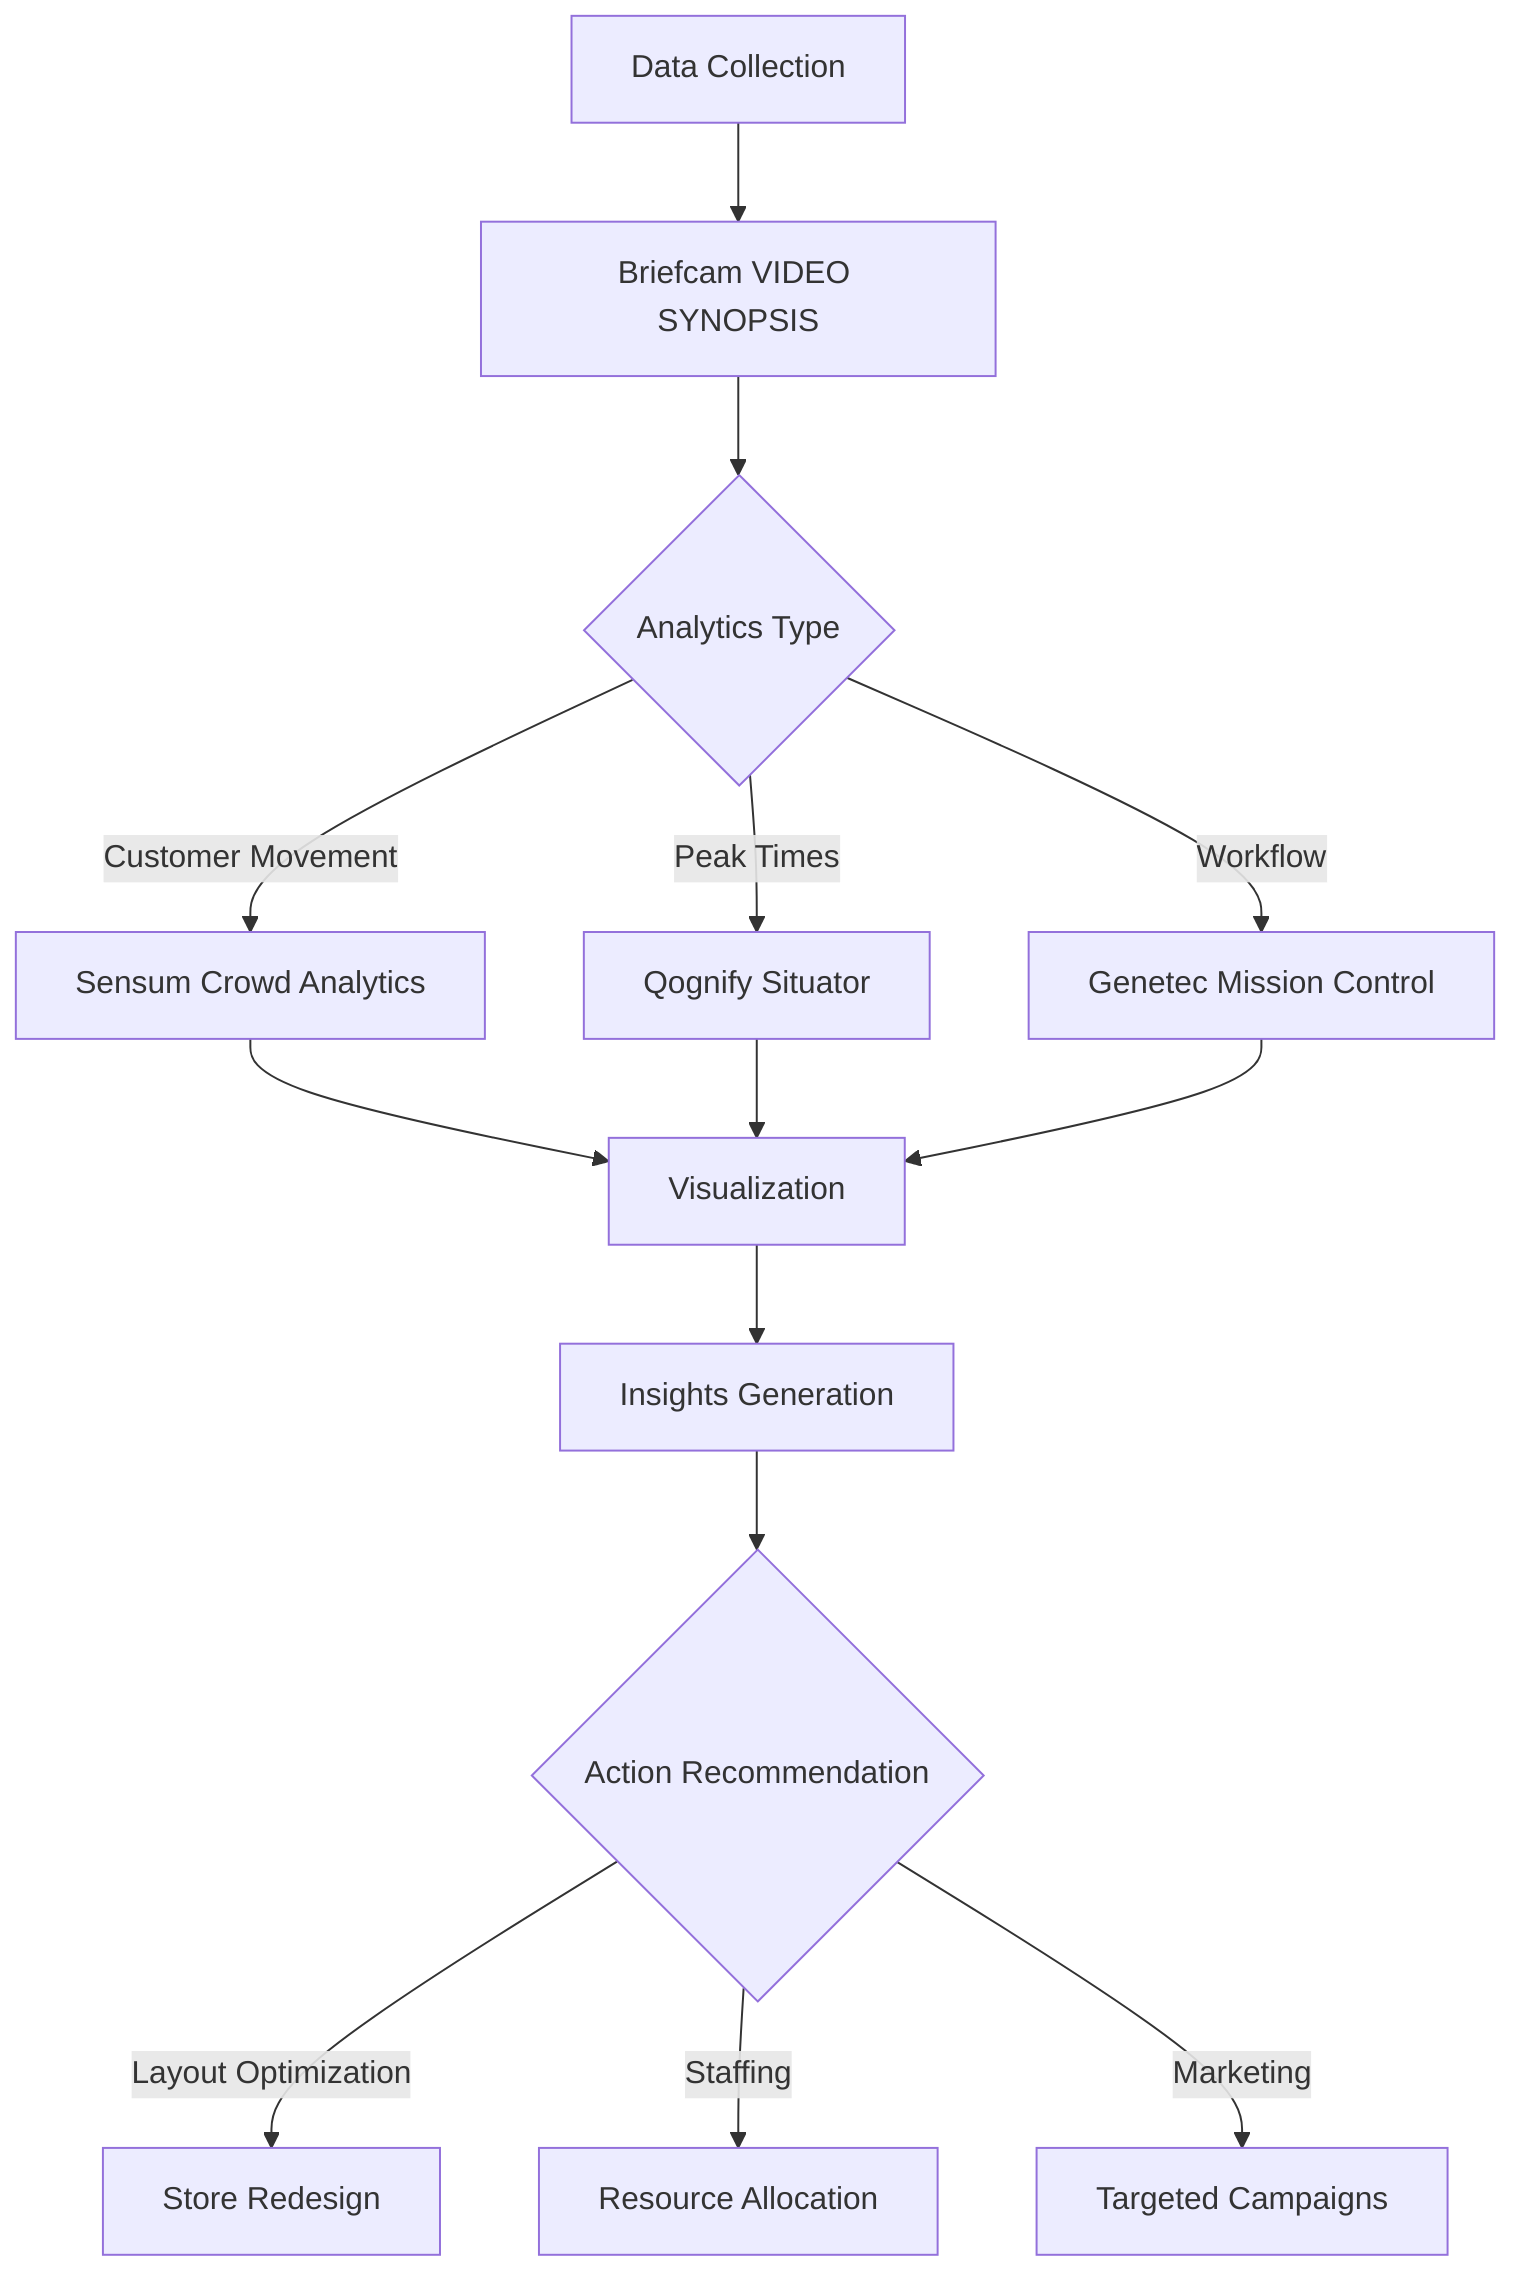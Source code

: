 graph TD
    A[Data Collection] --> B[Briefcam VIDEO SYNOPSIS]
    
    B --> C{Analytics Type}
    
    C --> |Customer Movement| D[Sensum Crowd Analytics]
    C --> |Peak Times| E[Qognify Situator]
    C --> |Workflow| F[Genetec Mission Control]
    
    D --> G[Visualization]
    E --> G
    F --> G
    
    G --> H[Insights Generation]
    
    H --> I{Action Recommendation}
    
    I --> |Layout Optimization| J[Store Redesign]
    I --> |Staffing| K[Resource Allocation]
    I --> |Marketing| L[Targeted Campaigns]